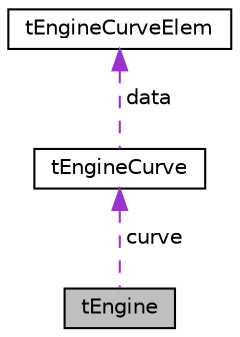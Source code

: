 digraph "tEngine"
{
  edge [fontname="Helvetica",fontsize="10",labelfontname="Helvetica",labelfontsize="10"];
  node [fontname="Helvetica",fontsize="10",shape=record];
  Node1 [label="tEngine",height=0.2,width=0.4,color="black", fillcolor="grey75", style="filled", fontcolor="black"];
  Node2 -> Node1 [dir="back",color="darkorchid3",fontsize="10",style="dashed",label=" curve" ,fontname="Helvetica"];
  Node2 [label="tEngineCurve",height=0.2,width=0.4,color="black", fillcolor="white", style="filled",URL="$structt_engine_curve.html"];
  Node3 -> Node2 [dir="back",color="darkorchid3",fontsize="10",style="dashed",label=" data" ,fontname="Helvetica"];
  Node3 [label="tEngineCurveElem",height=0.2,width=0.4,color="black", fillcolor="white", style="filled",URL="$structt_engine_curve_elem.html"];
}
